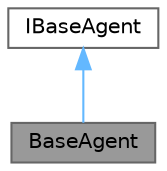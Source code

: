 digraph "BaseAgent"
{
 // LATEX_PDF_SIZE
  bgcolor="transparent";
  edge [fontname=Helvetica,fontsize=10,labelfontname=Helvetica,labelfontsize=10];
  node [fontname=Helvetica,fontsize=10,shape=box,height=0.2,width=0.4];
  Node1 [id="Node000001",label="BaseAgent",height=0.2,width=0.4,color="gray40", fillcolor="grey60", style="filled", fontcolor="black",tooltip="Agent component represented in game Implements IBaseAgent interface."];
  Node2 -> Node1 [id="edge1_Node000001_Node000002",dir="back",color="steelblue1",style="solid",tooltip=" "];
  Node2 [id="Node000002",label="IBaseAgent",height=0.2,width=0.4,color="gray40", fillcolor="white", style="filled",URL="$interface_i_base_agent.html",tooltip="Defines interface for base agent and properties related to its behaviour."];
}
